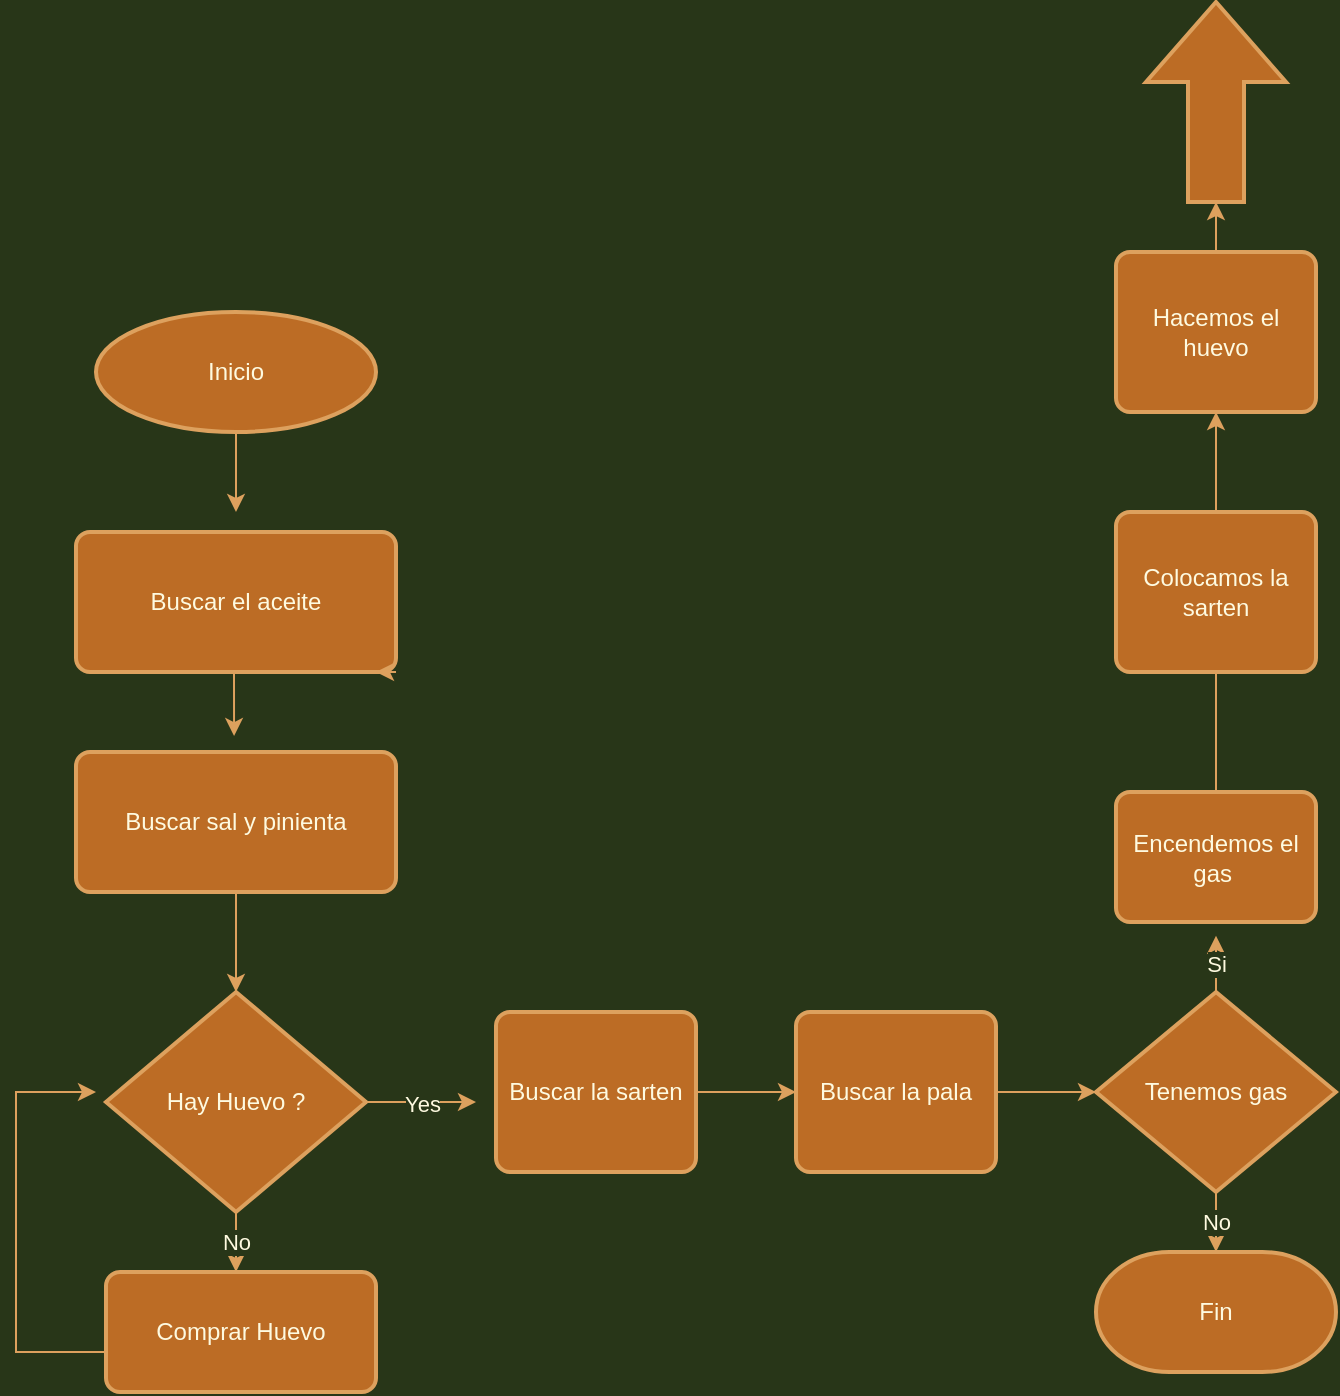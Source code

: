 <mxfile version="20.2.3" type="github">
  <diagram id="j24DrPOff47oLc61aFXJ" name="Página-1">
    <mxGraphModel dx="827" dy="1348" grid="1" gridSize="10" guides="1" tooltips="1" connect="1" arrows="1" fold="1" page="1" pageScale="1" pageWidth="1169" pageHeight="827" background="#283618" math="0" shadow="0">
      <root>
        <mxCell id="0" />
        <mxCell id="1" parent="0" />
        <mxCell id="TAHZ0MPodgGmkfMwxM8j-3" style="edgeStyle=orthogonalEdgeStyle;rounded=0;orthogonalLoop=1;jettySize=auto;html=1;exitX=0.5;exitY=1;exitDx=0;exitDy=0;exitPerimeter=0;strokeColor=#DDA15E;fontColor=#FEFAE0;labelBackgroundColor=#283618;" parent="1" source="TAHZ0MPodgGmkfMwxM8j-2" edge="1">
          <mxGeometry relative="1" as="geometry">
            <mxPoint x="210" y="120" as="targetPoint" />
          </mxGeometry>
        </mxCell>
        <mxCell id="TAHZ0MPodgGmkfMwxM8j-2" value="Inicio" style="strokeWidth=2;html=1;shape=mxgraph.flowchart.start_1;whiteSpace=wrap;fillColor=#BC6C25;strokeColor=#DDA15E;fontColor=#FEFAE0;" parent="1" vertex="1">
          <mxGeometry x="140" y="20" width="140" height="60" as="geometry" />
        </mxCell>
        <mxCell id="TAHZ0MPodgGmkfMwxM8j-7" style="edgeStyle=orthogonalEdgeStyle;rounded=0;orthogonalLoop=1;jettySize=auto;html=1;exitX=0.5;exitY=1;exitDx=0;exitDy=0;entryX=0.494;entryY=-0.114;entryDx=0;entryDy=0;entryPerimeter=0;strokeColor=#DDA15E;fontColor=#FEFAE0;labelBackgroundColor=#283618;" parent="1" source="TAHZ0MPodgGmkfMwxM8j-4" target="TAHZ0MPodgGmkfMwxM8j-5" edge="1">
          <mxGeometry relative="1" as="geometry" />
        </mxCell>
        <mxCell id="TAHZ0MPodgGmkfMwxM8j-4" value="Buscar el aceite" style="rounded=1;whiteSpace=wrap;html=1;absoluteArcSize=1;arcSize=14;strokeWidth=2;fillColor=#BC6C25;strokeColor=#DDA15E;fontColor=#FEFAE0;" parent="1" vertex="1">
          <mxGeometry x="130" y="130" width="160" height="70" as="geometry" />
        </mxCell>
        <mxCell id="TAHZ0MPodgGmkfMwxM8j-9" style="edgeStyle=orthogonalEdgeStyle;rounded=0;orthogonalLoop=1;jettySize=auto;html=1;exitX=0.5;exitY=1;exitDx=0;exitDy=0;entryX=0.5;entryY=0;entryDx=0;entryDy=0;entryPerimeter=0;strokeColor=#DDA15E;fontColor=#FEFAE0;labelBackgroundColor=#283618;" parent="1" source="TAHZ0MPodgGmkfMwxM8j-5" target="TAHZ0MPodgGmkfMwxM8j-8" edge="1">
          <mxGeometry relative="1" as="geometry" />
        </mxCell>
        <mxCell id="TAHZ0MPodgGmkfMwxM8j-5" value="Buscar sal y pinienta" style="rounded=1;whiteSpace=wrap;html=1;absoluteArcSize=1;arcSize=14;strokeWidth=2;fillColor=#BC6C25;strokeColor=#DDA15E;fontColor=#FEFAE0;" parent="1" vertex="1">
          <mxGeometry x="130" y="240" width="160" height="70" as="geometry" />
        </mxCell>
        <mxCell id="TAHZ0MPodgGmkfMwxM8j-6" style="edgeStyle=orthogonalEdgeStyle;rounded=0;orthogonalLoop=1;jettySize=auto;html=1;exitX=1;exitY=1;exitDx=0;exitDy=0;strokeColor=#DDA15E;fontColor=#FEFAE0;labelBackgroundColor=#283618;" parent="1" source="TAHZ0MPodgGmkfMwxM8j-4" edge="1">
          <mxGeometry relative="1" as="geometry">
            <mxPoint x="280" y="200" as="targetPoint" />
          </mxGeometry>
        </mxCell>
        <mxCell id="TAHZ0MPodgGmkfMwxM8j-10" value="Yes" style="edgeStyle=orthogonalEdgeStyle;rounded=0;orthogonalLoop=1;jettySize=auto;html=1;exitX=1;exitY=0.5;exitDx=0;exitDy=0;exitPerimeter=0;strokeColor=#DDA15E;fontColor=#FEFAE0;labelBackgroundColor=#283618;" parent="1" source="TAHZ0MPodgGmkfMwxM8j-8" edge="1">
          <mxGeometry relative="1" as="geometry">
            <mxPoint x="330" y="415" as="targetPoint" />
          </mxGeometry>
        </mxCell>
        <mxCell id="TAHZ0MPodgGmkfMwxM8j-11" value="No" style="edgeStyle=orthogonalEdgeStyle;rounded=0;orthogonalLoop=1;jettySize=auto;html=1;exitX=0.5;exitY=1;exitDx=0;exitDy=0;exitPerimeter=0;strokeColor=#DDA15E;fontColor=#FEFAE0;labelBackgroundColor=#283618;" parent="1" source="TAHZ0MPodgGmkfMwxM8j-8" edge="1">
          <mxGeometry relative="1" as="geometry">
            <mxPoint x="210" y="500" as="targetPoint" />
          </mxGeometry>
        </mxCell>
        <mxCell id="TAHZ0MPodgGmkfMwxM8j-13" style="edgeStyle=orthogonalEdgeStyle;rounded=0;orthogonalLoop=1;jettySize=auto;html=1;strokeColor=#DDA15E;fontColor=#FEFAE0;labelBackgroundColor=#283618;exitX=0;exitY=0.5;exitDx=0;exitDy=0;" parent="1" source="TAHZ0MPodgGmkfMwxM8j-12" edge="1">
          <mxGeometry relative="1" as="geometry">
            <mxPoint x="100" y="415" as="sourcePoint" />
            <mxPoint x="140" y="410" as="targetPoint" />
            <Array as="points">
              <mxPoint x="145" y="540" />
              <mxPoint x="100" y="540" />
              <mxPoint x="100" y="410" />
            </Array>
          </mxGeometry>
        </mxCell>
        <mxCell id="TAHZ0MPodgGmkfMwxM8j-8" value="Hay Huevo ?" style="strokeWidth=2;html=1;shape=mxgraph.flowchart.decision;whiteSpace=wrap;fillColor=#BC6C25;strokeColor=#DDA15E;fontColor=#FEFAE0;" parent="1" vertex="1">
          <mxGeometry x="145" y="360" width="130" height="110" as="geometry" />
        </mxCell>
        <mxCell id="TAHZ0MPodgGmkfMwxM8j-12" value="Comprar Huevo" style="rounded=1;whiteSpace=wrap;html=1;absoluteArcSize=1;arcSize=14;strokeWidth=2;fillColor=#BC6C25;strokeColor=#DDA15E;fontColor=#FEFAE0;" parent="1" vertex="1">
          <mxGeometry x="145" y="500" width="135" height="60" as="geometry" />
        </mxCell>
        <mxCell id="TAHZ0MPodgGmkfMwxM8j-16" value="" style="edgeStyle=orthogonalEdgeStyle;rounded=0;orthogonalLoop=1;jettySize=auto;html=1;strokeColor=#DDA15E;fontColor=#FEFAE0;labelBackgroundColor=#283618;" parent="1" source="TAHZ0MPodgGmkfMwxM8j-14" target="TAHZ0MPodgGmkfMwxM8j-15" edge="1">
          <mxGeometry relative="1" as="geometry" />
        </mxCell>
        <mxCell id="TAHZ0MPodgGmkfMwxM8j-14" value="Buscar la sarten" style="rounded=1;whiteSpace=wrap;html=1;absoluteArcSize=1;arcSize=14;strokeWidth=2;fillColor=#BC6C25;strokeColor=#DDA15E;fontColor=#FEFAE0;" parent="1" vertex="1">
          <mxGeometry x="340" y="370" width="100" height="80" as="geometry" />
        </mxCell>
        <mxCell id="TAHZ0MPodgGmkfMwxM8j-18" style="edgeStyle=orthogonalEdgeStyle;rounded=0;orthogonalLoop=1;jettySize=auto;html=1;exitX=1;exitY=0.5;exitDx=0;exitDy=0;entryX=0;entryY=0.5;entryDx=0;entryDy=0;entryPerimeter=0;strokeColor=#DDA15E;fontColor=#FEFAE0;labelBackgroundColor=#283618;" parent="1" source="TAHZ0MPodgGmkfMwxM8j-15" target="TAHZ0MPodgGmkfMwxM8j-17" edge="1">
          <mxGeometry relative="1" as="geometry" />
        </mxCell>
        <mxCell id="TAHZ0MPodgGmkfMwxM8j-15" value="Buscar la pala" style="rounded=1;whiteSpace=wrap;html=1;absoluteArcSize=1;arcSize=14;strokeWidth=2;fillColor=#BC6C25;strokeColor=#DDA15E;fontColor=#FEFAE0;" parent="1" vertex="1">
          <mxGeometry x="490" y="370" width="100" height="80" as="geometry" />
        </mxCell>
        <mxCell id="TAHZ0MPodgGmkfMwxM8j-20" value="No" style="edgeStyle=orthogonalEdgeStyle;rounded=0;orthogonalLoop=1;jettySize=auto;html=1;strokeColor=#DDA15E;fontColor=#FEFAE0;labelBackgroundColor=#283618;" parent="1" source="TAHZ0MPodgGmkfMwxM8j-17" target="TAHZ0MPodgGmkfMwxM8j-19" edge="1">
          <mxGeometry relative="1" as="geometry" />
        </mxCell>
        <mxCell id="TAHZ0MPodgGmkfMwxM8j-23" value="Si" style="edgeStyle=orthogonalEdgeStyle;rounded=0;orthogonalLoop=1;jettySize=auto;html=1;exitX=0.5;exitY=0;exitDx=0;exitDy=0;exitPerimeter=0;entryX=0.5;entryY=1.106;entryDx=0;entryDy=0;entryPerimeter=0;fontColor=#FEFAE0;strokeColor=#DDA15E;fillColor=#BC6C25;labelBackgroundColor=#283618;" parent="1" source="TAHZ0MPodgGmkfMwxM8j-17" target="TAHZ0MPodgGmkfMwxM8j-22" edge="1">
          <mxGeometry relative="1" as="geometry" />
        </mxCell>
        <mxCell id="TAHZ0MPodgGmkfMwxM8j-17" value="Tenemos gas" style="strokeWidth=2;html=1;shape=mxgraph.flowchart.decision;whiteSpace=wrap;fillColor=#BC6C25;strokeColor=#DDA15E;fontColor=#FEFAE0;" parent="1" vertex="1">
          <mxGeometry x="640" y="360" width="120" height="100" as="geometry" />
        </mxCell>
        <mxCell id="TAHZ0MPodgGmkfMwxM8j-19" value="Fin" style="strokeWidth=2;html=1;shape=mxgraph.flowchart.terminator;whiteSpace=wrap;fillColor=#BC6C25;strokeColor=#DDA15E;fontColor=#FEFAE0;" parent="1" vertex="1">
          <mxGeometry x="640" y="490" width="120" height="60" as="geometry" />
        </mxCell>
        <mxCell id="tZSE9e45PkoCKsWkBh9x-2" style="edgeStyle=orthogonalEdgeStyle;rounded=0;orthogonalLoop=1;jettySize=auto;html=1;exitX=0.5;exitY=0;exitDx=0;exitDy=0;entryX=0;entryY=0.5;entryDx=0;entryDy=0;entryPerimeter=0;labelBackgroundColor=#283618;strokeColor=#DDA15E;fontColor=#FEFAE0;" edge="1" parent="1" source="TAHZ0MPodgGmkfMwxM8j-21" target="TAHZ0MPodgGmkfMwxM8j-25">
          <mxGeometry relative="1" as="geometry" />
        </mxCell>
        <mxCell id="TAHZ0MPodgGmkfMwxM8j-21" value="Hacemos el huevo" style="rounded=1;whiteSpace=wrap;html=1;absoluteArcSize=1;arcSize=14;strokeWidth=2;fontColor=#FEFAE0;fillColor=#BC6C25;strokeColor=#DDA15E;" parent="1" vertex="1">
          <mxGeometry x="650" y="-10" width="100" height="80" as="geometry" />
        </mxCell>
        <mxCell id="TAHZ0MPodgGmkfMwxM8j-24" value="" style="edgeStyle=orthogonalEdgeStyle;rounded=0;orthogonalLoop=1;jettySize=auto;html=1;fontColor=#FEFAE0;strokeColor=#DDA15E;fillColor=#BC6C25;labelBackgroundColor=#283618;" parent="1" source="TAHZ0MPodgGmkfMwxM8j-22" target="TAHZ0MPodgGmkfMwxM8j-21" edge="1">
          <mxGeometry relative="1" as="geometry" />
        </mxCell>
        <mxCell id="TAHZ0MPodgGmkfMwxM8j-22" value="Encendemos el gas&amp;nbsp;" style="rounded=1;whiteSpace=wrap;html=1;absoluteArcSize=1;arcSize=14;strokeWidth=2;fontColor=#FEFAE0;fillColor=#BC6C25;strokeColor=#DDA15E;" parent="1" vertex="1">
          <mxGeometry x="650" y="260" width="100" height="65" as="geometry" />
        </mxCell>
        <mxCell id="TAHZ0MPodgGmkfMwxM8j-25" value="" style="verticalLabelPosition=bottom;verticalAlign=top;html=1;strokeWidth=2;shape=mxgraph.arrows2.arrow;dy=0.6;dx=40;notch=0;fontColor=#FEFAE0;fillColor=#BC6C25;rotation=-90;strokeColor=#DDA15E;" parent="1" vertex="1">
          <mxGeometry x="650" y="-120" width="100" height="70" as="geometry" />
        </mxCell>
        <mxCell id="TAHZ0MPodgGmkfMwxM8j-26" value="Colocamos la sarten" style="rounded=1;whiteSpace=wrap;html=1;absoluteArcSize=1;arcSize=14;strokeWidth=2;fontColor=#FEFAE0;fillColor=#BC6C25;strokeColor=#DDA15E;" parent="1" vertex="1">
          <mxGeometry x="650" y="120" width="100" height="80" as="geometry" />
        </mxCell>
      </root>
    </mxGraphModel>
  </diagram>
</mxfile>

